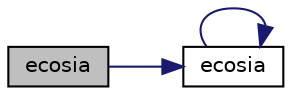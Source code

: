 digraph "ecosia"
{
 // LATEX_PDF_SIZE
  edge [fontname="Helvetica",fontsize="10",labelfontname="Helvetica",labelfontsize="10"];
  node [fontname="Helvetica",fontsize="10",shape=record];
  rankdir="LR";
  Node1 [label="ecosia",height=0.2,width=0.4,color="black", fillcolor="grey75", style="filled", fontcolor="black",tooltip=" "];
  Node1 -> Node2 [color="midnightblue",fontsize="10",style="solid",fontname="Helvetica"];
  Node2 [label="ecosia",height=0.2,width=0.4,color="black", fillcolor="white", style="filled",URL="$_huffman_tree_8c.html#a9525c2722a97ca9acf3af8c18d8d54b1",tooltip=" "];
  Node2 -> Node2 [color="midnightblue",fontsize="10",style="solid",fontname="Helvetica"];
}

